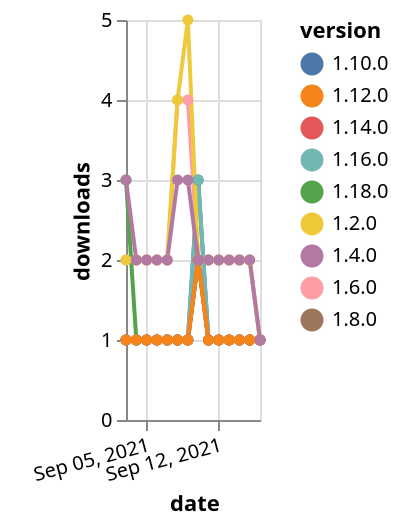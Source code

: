 {"$schema": "https://vega.github.io/schema/vega-lite/v5.json", "description": "A simple bar chart with embedded data.", "data": {"values": [{"date": "2021-09-03", "total": 2421, "delta": 2, "version": "1.6.0"}, {"date": "2021-09-04", "total": 2423, "delta": 2, "version": "1.6.0"}, {"date": "2021-09-05", "total": 2425, "delta": 2, "version": "1.6.0"}, {"date": "2021-09-06", "total": 2427, "delta": 2, "version": "1.6.0"}, {"date": "2021-09-07", "total": 2429, "delta": 2, "version": "1.6.0"}, {"date": "2021-09-08", "total": 2433, "delta": 4, "version": "1.6.0"}, {"date": "2021-09-09", "total": 2437, "delta": 4, "version": "1.6.0"}, {"date": "2021-09-10", "total": 2439, "delta": 2, "version": "1.6.0"}, {"date": "2021-09-11", "total": 2441, "delta": 2, "version": "1.6.0"}, {"date": "2021-09-12", "total": 2443, "delta": 2, "version": "1.6.0"}, {"date": "2021-09-13", "total": 2445, "delta": 2, "version": "1.6.0"}, {"date": "2021-09-14", "total": 2447, "delta": 2, "version": "1.6.0"}, {"date": "2021-09-15", "total": 2449, "delta": 2, "version": "1.6.0"}, {"date": "2021-09-16", "total": 2450, "delta": 1, "version": "1.6.0"}, {"date": "2021-09-03", "total": 115, "delta": 3, "version": "1.18.0"}, {"date": "2021-09-04", "total": 116, "delta": 1, "version": "1.18.0"}, {"date": "2021-09-05", "total": 117, "delta": 1, "version": "1.18.0"}, {"date": "2021-09-06", "total": 118, "delta": 1, "version": "1.18.0"}, {"date": "2021-09-07", "total": 119, "delta": 1, "version": "1.18.0"}, {"date": "2021-09-08", "total": 120, "delta": 1, "version": "1.18.0"}, {"date": "2021-09-09", "total": 121, "delta": 1, "version": "1.18.0"}, {"date": "2021-09-10", "total": 123, "delta": 2, "version": "1.18.0"}, {"date": "2021-09-11", "total": 124, "delta": 1, "version": "1.18.0"}, {"date": "2021-09-12", "total": 125, "delta": 1, "version": "1.18.0"}, {"date": "2021-09-13", "total": 126, "delta": 1, "version": "1.18.0"}, {"date": "2021-09-14", "total": 127, "delta": 1, "version": "1.18.0"}, {"date": "2021-09-15", "total": 128, "delta": 1, "version": "1.18.0"}, {"date": "2021-09-16", "total": 129, "delta": 1, "version": "1.18.0"}, {"date": "2021-09-03", "total": 224, "delta": 1, "version": "1.8.0"}, {"date": "2021-09-04", "total": 225, "delta": 1, "version": "1.8.0"}, {"date": "2021-09-05", "total": 226, "delta": 1, "version": "1.8.0"}, {"date": "2021-09-06", "total": 227, "delta": 1, "version": "1.8.0"}, {"date": "2021-09-07", "total": 228, "delta": 1, "version": "1.8.0"}, {"date": "2021-09-08", "total": 229, "delta": 1, "version": "1.8.0"}, {"date": "2021-09-09", "total": 230, "delta": 1, "version": "1.8.0"}, {"date": "2021-09-10", "total": 232, "delta": 2, "version": "1.8.0"}, {"date": "2021-09-11", "total": 233, "delta": 1, "version": "1.8.0"}, {"date": "2021-09-12", "total": 234, "delta": 1, "version": "1.8.0"}, {"date": "2021-09-13", "total": 235, "delta": 1, "version": "1.8.0"}, {"date": "2021-09-14", "total": 236, "delta": 1, "version": "1.8.0"}, {"date": "2021-09-15", "total": 237, "delta": 1, "version": "1.8.0"}, {"date": "2021-09-16", "total": 238, "delta": 1, "version": "1.8.0"}, {"date": "2021-09-03", "total": 303, "delta": 1, "version": "1.10.0"}, {"date": "2021-09-04", "total": 304, "delta": 1, "version": "1.10.0"}, {"date": "2021-09-05", "total": 305, "delta": 1, "version": "1.10.0"}, {"date": "2021-09-06", "total": 306, "delta": 1, "version": "1.10.0"}, {"date": "2021-09-07", "total": 307, "delta": 1, "version": "1.10.0"}, {"date": "2021-09-08", "total": 308, "delta": 1, "version": "1.10.0"}, {"date": "2021-09-09", "total": 309, "delta": 1, "version": "1.10.0"}, {"date": "2021-09-10", "total": 312, "delta": 3, "version": "1.10.0"}, {"date": "2021-09-11", "total": 313, "delta": 1, "version": "1.10.0"}, {"date": "2021-09-12", "total": 314, "delta": 1, "version": "1.10.0"}, {"date": "2021-09-13", "total": 315, "delta": 1, "version": "1.10.0"}, {"date": "2021-09-14", "total": 316, "delta": 1, "version": "1.10.0"}, {"date": "2021-09-15", "total": 317, "delta": 1, "version": "1.10.0"}, {"date": "2021-09-16", "total": 318, "delta": 1, "version": "1.10.0"}, {"date": "2021-09-03", "total": 171, "delta": 1, "version": "1.16.0"}, {"date": "2021-09-04", "total": 172, "delta": 1, "version": "1.16.0"}, {"date": "2021-09-05", "total": 173, "delta": 1, "version": "1.16.0"}, {"date": "2021-09-06", "total": 174, "delta": 1, "version": "1.16.0"}, {"date": "2021-09-07", "total": 175, "delta": 1, "version": "1.16.0"}, {"date": "2021-09-08", "total": 176, "delta": 1, "version": "1.16.0"}, {"date": "2021-09-09", "total": 177, "delta": 1, "version": "1.16.0"}, {"date": "2021-09-10", "total": 180, "delta": 3, "version": "1.16.0"}, {"date": "2021-09-11", "total": 181, "delta": 1, "version": "1.16.0"}, {"date": "2021-09-12", "total": 182, "delta": 1, "version": "1.16.0"}, {"date": "2021-09-13", "total": 183, "delta": 1, "version": "1.16.0"}, {"date": "2021-09-14", "total": 184, "delta": 1, "version": "1.16.0"}, {"date": "2021-09-15", "total": 185, "delta": 1, "version": "1.16.0"}, {"date": "2021-09-16", "total": 186, "delta": 1, "version": "1.16.0"}, {"date": "2021-09-03", "total": 3010, "delta": 2, "version": "1.2.0"}, {"date": "2021-09-04", "total": 3012, "delta": 2, "version": "1.2.0"}, {"date": "2021-09-05", "total": 3014, "delta": 2, "version": "1.2.0"}, {"date": "2021-09-06", "total": 3016, "delta": 2, "version": "1.2.0"}, {"date": "2021-09-07", "total": 3018, "delta": 2, "version": "1.2.0"}, {"date": "2021-09-08", "total": 3022, "delta": 4, "version": "1.2.0"}, {"date": "2021-09-09", "total": 3027, "delta": 5, "version": "1.2.0"}, {"date": "2021-09-10", "total": 3029, "delta": 2, "version": "1.2.0"}, {"date": "2021-09-11", "total": 3031, "delta": 2, "version": "1.2.0"}, {"date": "2021-09-12", "total": 3033, "delta": 2, "version": "1.2.0"}, {"date": "2021-09-13", "total": 3035, "delta": 2, "version": "1.2.0"}, {"date": "2021-09-14", "total": 3037, "delta": 2, "version": "1.2.0"}, {"date": "2021-09-15", "total": 3039, "delta": 2, "version": "1.2.0"}, {"date": "2021-09-16", "total": 3040, "delta": 1, "version": "1.2.0"}, {"date": "2021-09-03", "total": 155, "delta": 1, "version": "1.14.0"}, {"date": "2021-09-04", "total": 156, "delta": 1, "version": "1.14.0"}, {"date": "2021-09-05", "total": 157, "delta": 1, "version": "1.14.0"}, {"date": "2021-09-06", "total": 158, "delta": 1, "version": "1.14.0"}, {"date": "2021-09-07", "total": 159, "delta": 1, "version": "1.14.0"}, {"date": "2021-09-08", "total": 160, "delta": 1, "version": "1.14.0"}, {"date": "2021-09-09", "total": 161, "delta": 1, "version": "1.14.0"}, {"date": "2021-09-10", "total": 163, "delta": 2, "version": "1.14.0"}, {"date": "2021-09-11", "total": 164, "delta": 1, "version": "1.14.0"}, {"date": "2021-09-12", "total": 165, "delta": 1, "version": "1.14.0"}, {"date": "2021-09-13", "total": 166, "delta": 1, "version": "1.14.0"}, {"date": "2021-09-14", "total": 167, "delta": 1, "version": "1.14.0"}, {"date": "2021-09-15", "total": 168, "delta": 1, "version": "1.14.0"}, {"date": "2021-09-16", "total": 169, "delta": 1, "version": "1.14.0"}, {"date": "2021-09-03", "total": 175, "delta": 1, "version": "1.12.0"}, {"date": "2021-09-04", "total": 176, "delta": 1, "version": "1.12.0"}, {"date": "2021-09-05", "total": 177, "delta": 1, "version": "1.12.0"}, {"date": "2021-09-06", "total": 178, "delta": 1, "version": "1.12.0"}, {"date": "2021-09-07", "total": 179, "delta": 1, "version": "1.12.0"}, {"date": "2021-09-08", "total": 180, "delta": 1, "version": "1.12.0"}, {"date": "2021-09-09", "total": 181, "delta": 1, "version": "1.12.0"}, {"date": "2021-09-10", "total": 183, "delta": 2, "version": "1.12.0"}, {"date": "2021-09-11", "total": 184, "delta": 1, "version": "1.12.0"}, {"date": "2021-09-12", "total": 185, "delta": 1, "version": "1.12.0"}, {"date": "2021-09-13", "total": 186, "delta": 1, "version": "1.12.0"}, {"date": "2021-09-14", "total": 187, "delta": 1, "version": "1.12.0"}, {"date": "2021-09-15", "total": 188, "delta": 1, "version": "1.12.0"}, {"date": "2021-09-16", "total": 189, "delta": 1, "version": "1.12.0"}, {"date": "2021-09-03", "total": 2574, "delta": 3, "version": "1.4.0"}, {"date": "2021-09-04", "total": 2576, "delta": 2, "version": "1.4.0"}, {"date": "2021-09-05", "total": 2578, "delta": 2, "version": "1.4.0"}, {"date": "2021-09-06", "total": 2580, "delta": 2, "version": "1.4.0"}, {"date": "2021-09-07", "total": 2582, "delta": 2, "version": "1.4.0"}, {"date": "2021-09-08", "total": 2585, "delta": 3, "version": "1.4.0"}, {"date": "2021-09-09", "total": 2588, "delta": 3, "version": "1.4.0"}, {"date": "2021-09-10", "total": 2590, "delta": 2, "version": "1.4.0"}, {"date": "2021-09-11", "total": 2592, "delta": 2, "version": "1.4.0"}, {"date": "2021-09-12", "total": 2594, "delta": 2, "version": "1.4.0"}, {"date": "2021-09-13", "total": 2596, "delta": 2, "version": "1.4.0"}, {"date": "2021-09-14", "total": 2598, "delta": 2, "version": "1.4.0"}, {"date": "2021-09-15", "total": 2600, "delta": 2, "version": "1.4.0"}, {"date": "2021-09-16", "total": 2601, "delta": 1, "version": "1.4.0"}]}, "width": "container", "mark": {"type": "line", "point": {"filled": true}}, "encoding": {"x": {"field": "date", "type": "temporal", "timeUnit": "yearmonthdate", "title": "date", "axis": {"labelAngle": -15}}, "y": {"field": "delta", "type": "quantitative", "title": "downloads"}, "color": {"field": "version", "type": "nominal"}, "tooltip": {"field": "delta"}}}